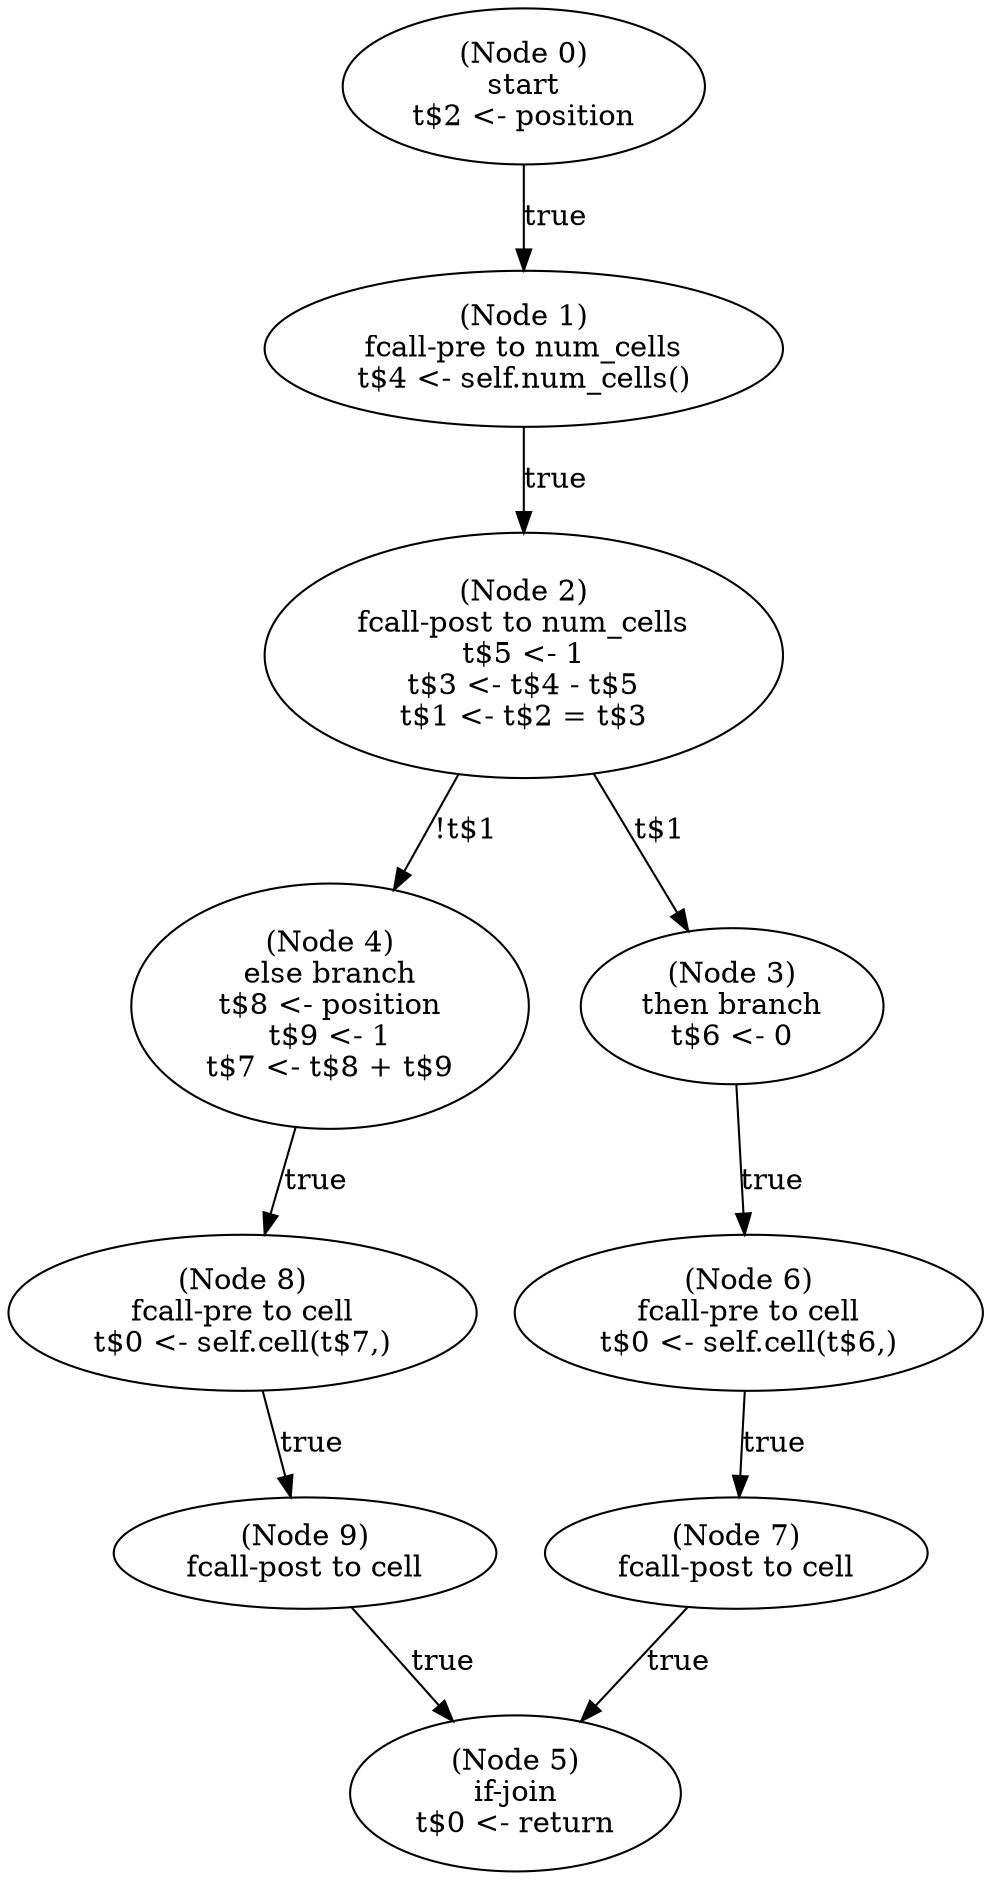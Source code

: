 digraph cell_right_neighbor_pre {
  n0 [label="(Node 0)\nstart\nt$2 <- position\n"];
 n0 -> n1 [label="true"];
  n1 [label="(Node 1)\nfcall-pre to num_cells\nt$4 <- self.num_cells()\n"];
 n1 -> n2 [label="true"];
  n2 [label="(Node 2)\nfcall-post to num_cells\nt$5 <- 1\nt$3 <- t$4 - t$5\nt$1 <- t$2 = t$3\n"];
 n2 -> n4 [label="!t$1"];
 n2 -> n3 [label="t$1"];
  n3 [label="(Node 3)\nthen branch\nt$6 <- 0\n"];
 n3 -> n6 [label="true"];
  n4 [label="(Node 4)\nelse branch\nt$8 <- position\nt$9 <- 1\nt$7 <- t$8 + t$9\n"];
 n4 -> n8 [label="true"];
  n5 [label="(Node 5)\nif-join\nt$0 <- return\n"];
  n6 [label="(Node 6)\nfcall-pre to cell\nt$0 <- self.cell(t$6,)\n"];
 n6 -> n7 [label="true"];
  n7 [label="(Node 7)\nfcall-post to cell\n"];
 n7 -> n5 [label="true"];
  n8 [label="(Node 8)\nfcall-pre to cell\nt$0 <- self.cell(t$7,)\n"];
 n8 -> n9 [label="true"];
  n9 [label="(Node 9)\nfcall-post to cell\n"];
 n9 -> n5 [label="true"];
}
